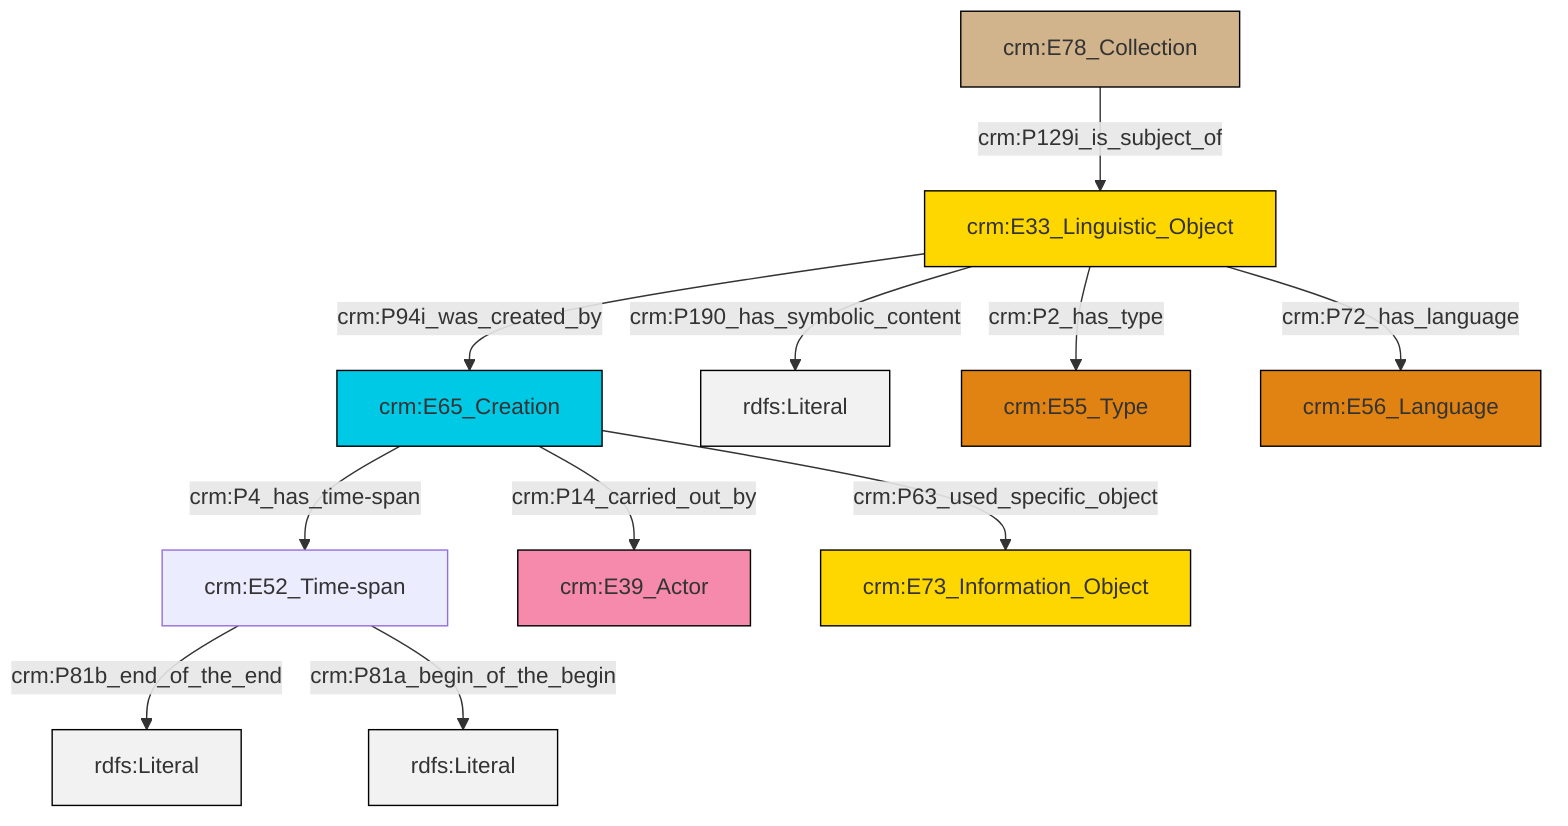 graph TD
classDef Literal fill:#f2f2f2,stroke:#000000;
classDef CRM_Entity fill:#FFFFFF,stroke:#000000;
classDef Temporal_Entity fill:#00C9E6, stroke:#000000;
classDef Type fill:#E18312, stroke:#000000;
classDef Time-Span fill:#2C9C91, stroke:#000000;
classDef Appellation fill:#FFEB7F, stroke:#000000;
classDef Place fill:#008836, stroke:#000000;
classDef Persistent_Item fill:#B266B2, stroke:#000000;
classDef Conceptual_Object fill:#FFD700, stroke:#000000;
classDef Physical_Thing fill:#D2B48C, stroke:#000000;
classDef Actor fill:#f58aad, stroke:#000000;
classDef PC_Classes fill:#4ce600, stroke:#000000;
classDef Multi fill:#cccccc,stroke:#000000;

0["crm:E33_Linguistic_Object"]:::Conceptual_Object -->|crm:P94i_was_created_by| 1["crm:E65_Creation"]:::Temporal_Entity
0["crm:E33_Linguistic_Object"]:::Conceptual_Object -->|crm:P190_has_symbolic_content| 2[rdfs:Literal]:::Literal
0["crm:E33_Linguistic_Object"]:::Conceptual_Object -->|crm:P2_has_type| 3["crm:E55_Type"]:::Type
0["crm:E33_Linguistic_Object"]:::Conceptual_Object -->|crm:P72_has_language| 4["crm:E56_Language"]:::Type
5["crm:E52_Time-span"]:::Default -->|crm:P81b_end_of_the_end| 10[rdfs:Literal]:::Literal
1["crm:E65_Creation"]:::Temporal_Entity -->|crm:P63_used_specific_object| 11["crm:E73_Information_Object"]:::Conceptual_Object
1["crm:E65_Creation"]:::Temporal_Entity -->|crm:P4_has_time-span| 5["crm:E52_Time-span"]:::Default
14["crm:E78_Collection"]:::Physical_Thing -->|crm:P129i_is_subject_of| 0["crm:E33_Linguistic_Object"]:::Conceptual_Object
1["crm:E65_Creation"]:::Temporal_Entity -->|crm:P14_carried_out_by| 8["crm:E39_Actor"]:::Actor
5["crm:E52_Time-span"]:::Default -->|crm:P81a_begin_of_the_begin| 17[rdfs:Literal]:::Literal